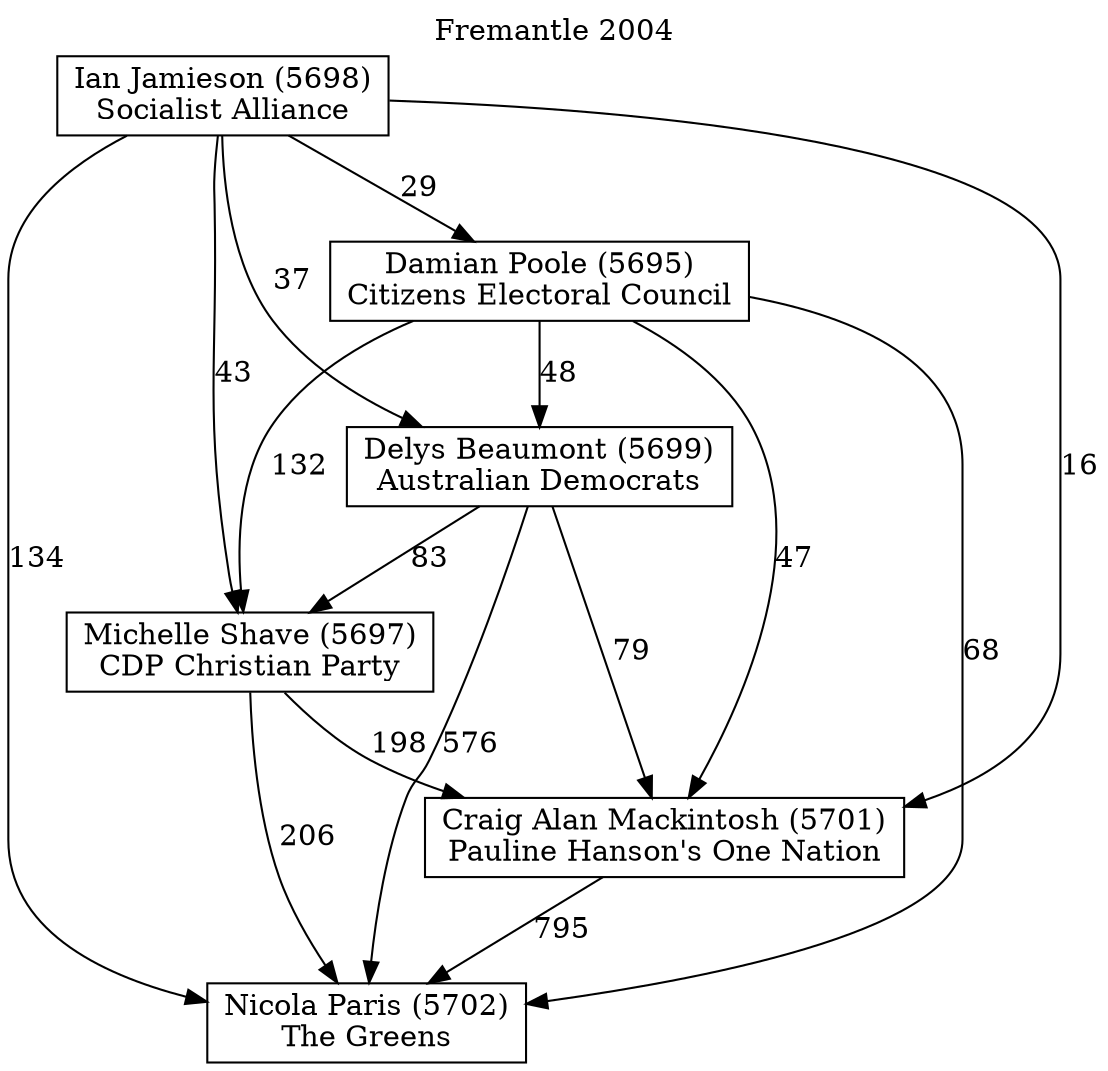 // House preference flow
digraph "Nicola Paris (5702)_Fremantle_2004" {
	graph [label="Fremantle 2004" labelloc=t mclimit=10]
	node [shape=box]
	"Nicola Paris (5702)" [label="Nicola Paris (5702)
The Greens"]
	"Craig Alan Mackintosh (5701)" [label="Craig Alan Mackintosh (5701)
Pauline Hanson's One Nation"]
	"Michelle Shave (5697)" [label="Michelle Shave (5697)
CDP Christian Party"]
	"Delys Beaumont (5699)" [label="Delys Beaumont (5699)
Australian Democrats"]
	"Damian Poole (5695)" [label="Damian Poole (5695)
Citizens Electoral Council"]
	"Ian Jamieson (5698)" [label="Ian Jamieson (5698)
Socialist Alliance"]
	"Nicola Paris (5702)" [label="Nicola Paris (5702)
The Greens"]
	"Michelle Shave (5697)" [label="Michelle Shave (5697)
CDP Christian Party"]
	"Delys Beaumont (5699)" [label="Delys Beaumont (5699)
Australian Democrats"]
	"Damian Poole (5695)" [label="Damian Poole (5695)
Citizens Electoral Council"]
	"Ian Jamieson (5698)" [label="Ian Jamieson (5698)
Socialist Alliance"]
	"Nicola Paris (5702)" [label="Nicola Paris (5702)
The Greens"]
	"Delys Beaumont (5699)" [label="Delys Beaumont (5699)
Australian Democrats"]
	"Damian Poole (5695)" [label="Damian Poole (5695)
Citizens Electoral Council"]
	"Ian Jamieson (5698)" [label="Ian Jamieson (5698)
Socialist Alliance"]
	"Nicola Paris (5702)" [label="Nicola Paris (5702)
The Greens"]
	"Damian Poole (5695)" [label="Damian Poole (5695)
Citizens Electoral Council"]
	"Ian Jamieson (5698)" [label="Ian Jamieson (5698)
Socialist Alliance"]
	"Nicola Paris (5702)" [label="Nicola Paris (5702)
The Greens"]
	"Ian Jamieson (5698)" [label="Ian Jamieson (5698)
Socialist Alliance"]
	"Ian Jamieson (5698)" [label="Ian Jamieson (5698)
Socialist Alliance"]
	"Damian Poole (5695)" [label="Damian Poole (5695)
Citizens Electoral Council"]
	"Ian Jamieson (5698)" [label="Ian Jamieson (5698)
Socialist Alliance"]
	"Ian Jamieson (5698)" [label="Ian Jamieson (5698)
Socialist Alliance"]
	"Delys Beaumont (5699)" [label="Delys Beaumont (5699)
Australian Democrats"]
	"Damian Poole (5695)" [label="Damian Poole (5695)
Citizens Electoral Council"]
	"Ian Jamieson (5698)" [label="Ian Jamieson (5698)
Socialist Alliance"]
	"Delys Beaumont (5699)" [label="Delys Beaumont (5699)
Australian Democrats"]
	"Ian Jamieson (5698)" [label="Ian Jamieson (5698)
Socialist Alliance"]
	"Ian Jamieson (5698)" [label="Ian Jamieson (5698)
Socialist Alliance"]
	"Damian Poole (5695)" [label="Damian Poole (5695)
Citizens Electoral Council"]
	"Ian Jamieson (5698)" [label="Ian Jamieson (5698)
Socialist Alliance"]
	"Ian Jamieson (5698)" [label="Ian Jamieson (5698)
Socialist Alliance"]
	"Michelle Shave (5697)" [label="Michelle Shave (5697)
CDP Christian Party"]
	"Delys Beaumont (5699)" [label="Delys Beaumont (5699)
Australian Democrats"]
	"Damian Poole (5695)" [label="Damian Poole (5695)
Citizens Electoral Council"]
	"Ian Jamieson (5698)" [label="Ian Jamieson (5698)
Socialist Alliance"]
	"Michelle Shave (5697)" [label="Michelle Shave (5697)
CDP Christian Party"]
	"Damian Poole (5695)" [label="Damian Poole (5695)
Citizens Electoral Council"]
	"Ian Jamieson (5698)" [label="Ian Jamieson (5698)
Socialist Alliance"]
	"Michelle Shave (5697)" [label="Michelle Shave (5697)
CDP Christian Party"]
	"Ian Jamieson (5698)" [label="Ian Jamieson (5698)
Socialist Alliance"]
	"Ian Jamieson (5698)" [label="Ian Jamieson (5698)
Socialist Alliance"]
	"Damian Poole (5695)" [label="Damian Poole (5695)
Citizens Electoral Council"]
	"Ian Jamieson (5698)" [label="Ian Jamieson (5698)
Socialist Alliance"]
	"Ian Jamieson (5698)" [label="Ian Jamieson (5698)
Socialist Alliance"]
	"Delys Beaumont (5699)" [label="Delys Beaumont (5699)
Australian Democrats"]
	"Damian Poole (5695)" [label="Damian Poole (5695)
Citizens Electoral Council"]
	"Ian Jamieson (5698)" [label="Ian Jamieson (5698)
Socialist Alliance"]
	"Delys Beaumont (5699)" [label="Delys Beaumont (5699)
Australian Democrats"]
	"Ian Jamieson (5698)" [label="Ian Jamieson (5698)
Socialist Alliance"]
	"Ian Jamieson (5698)" [label="Ian Jamieson (5698)
Socialist Alliance"]
	"Damian Poole (5695)" [label="Damian Poole (5695)
Citizens Electoral Council"]
	"Ian Jamieson (5698)" [label="Ian Jamieson (5698)
Socialist Alliance"]
	"Ian Jamieson (5698)" [label="Ian Jamieson (5698)
Socialist Alliance"]
	"Craig Alan Mackintosh (5701)" [label="Craig Alan Mackintosh (5701)
Pauline Hanson's One Nation"]
	"Michelle Shave (5697)" [label="Michelle Shave (5697)
CDP Christian Party"]
	"Delys Beaumont (5699)" [label="Delys Beaumont (5699)
Australian Democrats"]
	"Damian Poole (5695)" [label="Damian Poole (5695)
Citizens Electoral Council"]
	"Ian Jamieson (5698)" [label="Ian Jamieson (5698)
Socialist Alliance"]
	"Craig Alan Mackintosh (5701)" [label="Craig Alan Mackintosh (5701)
Pauline Hanson's One Nation"]
	"Delys Beaumont (5699)" [label="Delys Beaumont (5699)
Australian Democrats"]
	"Damian Poole (5695)" [label="Damian Poole (5695)
Citizens Electoral Council"]
	"Ian Jamieson (5698)" [label="Ian Jamieson (5698)
Socialist Alliance"]
	"Craig Alan Mackintosh (5701)" [label="Craig Alan Mackintosh (5701)
Pauline Hanson's One Nation"]
	"Damian Poole (5695)" [label="Damian Poole (5695)
Citizens Electoral Council"]
	"Ian Jamieson (5698)" [label="Ian Jamieson (5698)
Socialist Alliance"]
	"Craig Alan Mackintosh (5701)" [label="Craig Alan Mackintosh (5701)
Pauline Hanson's One Nation"]
	"Ian Jamieson (5698)" [label="Ian Jamieson (5698)
Socialist Alliance"]
	"Ian Jamieson (5698)" [label="Ian Jamieson (5698)
Socialist Alliance"]
	"Damian Poole (5695)" [label="Damian Poole (5695)
Citizens Electoral Council"]
	"Ian Jamieson (5698)" [label="Ian Jamieson (5698)
Socialist Alliance"]
	"Ian Jamieson (5698)" [label="Ian Jamieson (5698)
Socialist Alliance"]
	"Delys Beaumont (5699)" [label="Delys Beaumont (5699)
Australian Democrats"]
	"Damian Poole (5695)" [label="Damian Poole (5695)
Citizens Electoral Council"]
	"Ian Jamieson (5698)" [label="Ian Jamieson (5698)
Socialist Alliance"]
	"Delys Beaumont (5699)" [label="Delys Beaumont (5699)
Australian Democrats"]
	"Ian Jamieson (5698)" [label="Ian Jamieson (5698)
Socialist Alliance"]
	"Ian Jamieson (5698)" [label="Ian Jamieson (5698)
Socialist Alliance"]
	"Damian Poole (5695)" [label="Damian Poole (5695)
Citizens Electoral Council"]
	"Ian Jamieson (5698)" [label="Ian Jamieson (5698)
Socialist Alliance"]
	"Ian Jamieson (5698)" [label="Ian Jamieson (5698)
Socialist Alliance"]
	"Michelle Shave (5697)" [label="Michelle Shave (5697)
CDP Christian Party"]
	"Delys Beaumont (5699)" [label="Delys Beaumont (5699)
Australian Democrats"]
	"Damian Poole (5695)" [label="Damian Poole (5695)
Citizens Electoral Council"]
	"Ian Jamieson (5698)" [label="Ian Jamieson (5698)
Socialist Alliance"]
	"Michelle Shave (5697)" [label="Michelle Shave (5697)
CDP Christian Party"]
	"Damian Poole (5695)" [label="Damian Poole (5695)
Citizens Electoral Council"]
	"Ian Jamieson (5698)" [label="Ian Jamieson (5698)
Socialist Alliance"]
	"Michelle Shave (5697)" [label="Michelle Shave (5697)
CDP Christian Party"]
	"Ian Jamieson (5698)" [label="Ian Jamieson (5698)
Socialist Alliance"]
	"Ian Jamieson (5698)" [label="Ian Jamieson (5698)
Socialist Alliance"]
	"Damian Poole (5695)" [label="Damian Poole (5695)
Citizens Electoral Council"]
	"Ian Jamieson (5698)" [label="Ian Jamieson (5698)
Socialist Alliance"]
	"Ian Jamieson (5698)" [label="Ian Jamieson (5698)
Socialist Alliance"]
	"Delys Beaumont (5699)" [label="Delys Beaumont (5699)
Australian Democrats"]
	"Damian Poole (5695)" [label="Damian Poole (5695)
Citizens Electoral Council"]
	"Ian Jamieson (5698)" [label="Ian Jamieson (5698)
Socialist Alliance"]
	"Delys Beaumont (5699)" [label="Delys Beaumont (5699)
Australian Democrats"]
	"Ian Jamieson (5698)" [label="Ian Jamieson (5698)
Socialist Alliance"]
	"Ian Jamieson (5698)" [label="Ian Jamieson (5698)
Socialist Alliance"]
	"Damian Poole (5695)" [label="Damian Poole (5695)
Citizens Electoral Council"]
	"Ian Jamieson (5698)" [label="Ian Jamieson (5698)
Socialist Alliance"]
	"Ian Jamieson (5698)" [label="Ian Jamieson (5698)
Socialist Alliance"]
	"Craig Alan Mackintosh (5701)" -> "Nicola Paris (5702)" [label=795]
	"Michelle Shave (5697)" -> "Craig Alan Mackintosh (5701)" [label=198]
	"Delys Beaumont (5699)" -> "Michelle Shave (5697)" [label=83]
	"Damian Poole (5695)" -> "Delys Beaumont (5699)" [label=48]
	"Ian Jamieson (5698)" -> "Damian Poole (5695)" [label=29]
	"Michelle Shave (5697)" -> "Nicola Paris (5702)" [label=206]
	"Delys Beaumont (5699)" -> "Nicola Paris (5702)" [label=576]
	"Damian Poole (5695)" -> "Nicola Paris (5702)" [label=68]
	"Ian Jamieson (5698)" -> "Nicola Paris (5702)" [label=134]
	"Ian Jamieson (5698)" -> "Delys Beaumont (5699)" [label=37]
	"Damian Poole (5695)" -> "Michelle Shave (5697)" [label=132]
	"Ian Jamieson (5698)" -> "Michelle Shave (5697)" [label=43]
	"Delys Beaumont (5699)" -> "Craig Alan Mackintosh (5701)" [label=79]
	"Damian Poole (5695)" -> "Craig Alan Mackintosh (5701)" [label=47]
	"Ian Jamieson (5698)" -> "Craig Alan Mackintosh (5701)" [label=16]
}
